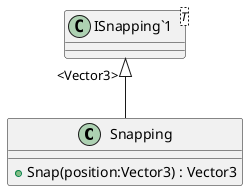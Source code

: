 @startuml
class Snapping {
    + Snap(position:Vector3) : Vector3
}
class "ISnapping`1"<T> {
}
"ISnapping`1" "<Vector3>" <|-- Snapping
@enduml
